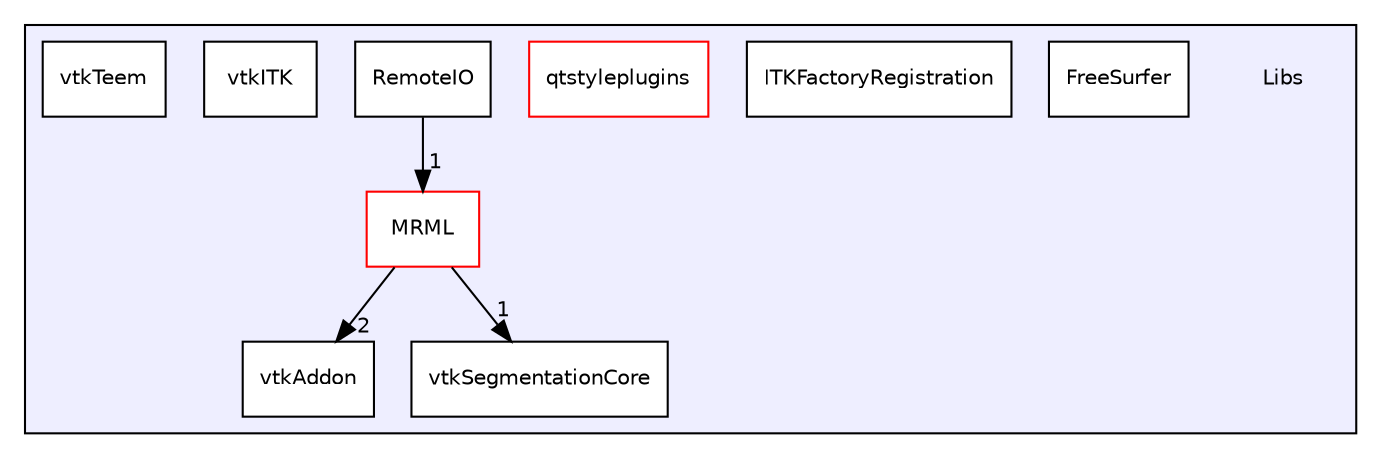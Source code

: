 digraph "Libs" {
  bgcolor=transparent;
  compound=true
  node [ fontsize="10", fontname="Helvetica"];
  edge [ labelfontsize="10", labelfontname="Helvetica"];
  subgraph clusterdir_6e6cb9563333489fde7459b1f95e59a5 {
    graph [ bgcolor="#eeeeff", pencolor="black", label="" URL="dir_6e6cb9563333489fde7459b1f95e59a5.html"];
    dir_6e6cb9563333489fde7459b1f95e59a5 [shape=plaintext label="Libs"];
    dir_72db7367649f9fce52310bdf1c59e97e [shape=box label="FreeSurfer" color="black" fillcolor="white" style="filled" URL="dir_72db7367649f9fce52310bdf1c59e97e.html"];
    dir_8fdf0652ef7182f369513f9d37e0e19e [shape=box label="ITKFactoryRegistration" color="black" fillcolor="white" style="filled" URL="dir_8fdf0652ef7182f369513f9d37e0e19e.html"];
    dir_bf88b8eb9079642a844821688c9bd6e7 [shape=box label="MRML" color="red" fillcolor="white" style="filled" URL="dir_bf88b8eb9079642a844821688c9bd6e7.html"];
    dir_87dc9a17fe09759da46f9dbf95a0ca66 [shape=box label="qtstyleplugins" color="red" fillcolor="white" style="filled" URL="dir_87dc9a17fe09759da46f9dbf95a0ca66.html"];
    dir_b3f8f97276a91399800852bec615224b [shape=box label="RemoteIO" color="black" fillcolor="white" style="filled" URL="dir_b3f8f97276a91399800852bec615224b.html"];
    dir_bbdfb281d0193594577b968ae461c48a [shape=box label="vtkAddon" color="black" fillcolor="white" style="filled" URL="dir_bbdfb281d0193594577b968ae461c48a.html"];
    dir_eae80bbb96fa0b5ba292e64e02d2adf4 [shape=box label="vtkITK" color="black" fillcolor="white" style="filled" URL="dir_eae80bbb96fa0b5ba292e64e02d2adf4.html"];
    dir_b13f4b7672840242e703bff5c70e0c1a [shape=box label="vtkSegmentationCore" color="black" fillcolor="white" style="filled" URL="dir_b13f4b7672840242e703bff5c70e0c1a.html"];
    dir_1eb827ca506e84f887b5a6fbdc8a24ae [shape=box label="vtkTeem" color="black" fillcolor="white" style="filled" URL="dir_1eb827ca506e84f887b5a6fbdc8a24ae.html"];
  }
  dir_bf88b8eb9079642a844821688c9bd6e7->dir_b13f4b7672840242e703bff5c70e0c1a [headlabel="1", labeldistance=1.5 headhref="dir_000015_000036.html"];
  dir_bf88b8eb9079642a844821688c9bd6e7->dir_bbdfb281d0193594577b968ae461c48a [headlabel="2", labeldistance=1.5 headhref="dir_000015_000034.html"];
  dir_b3f8f97276a91399800852bec615224b->dir_bf88b8eb9079642a844821688c9bd6e7 [headlabel="1", labeldistance=1.5 headhref="dir_000033_000015.html"];
}
